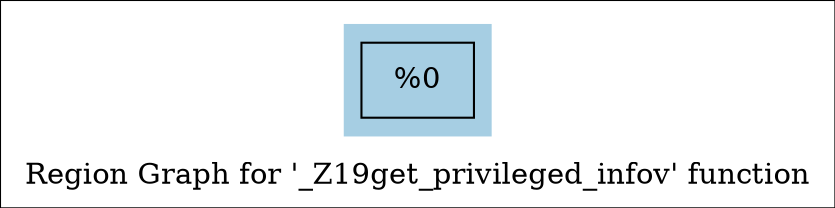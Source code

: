 digraph "Region Graph for '_Z19get_privileged_infov' function" {
	label="Region Graph for '_Z19get_privileged_infov' function";

	Node0xd6eb00 [shape=record,label="{%0}"];
	colorscheme = "paired12"
        subgraph cluster_0xd90f40 {
          label = "";
          style = filled;
          color = 1
          Node0xd6eb00;
        }
}
